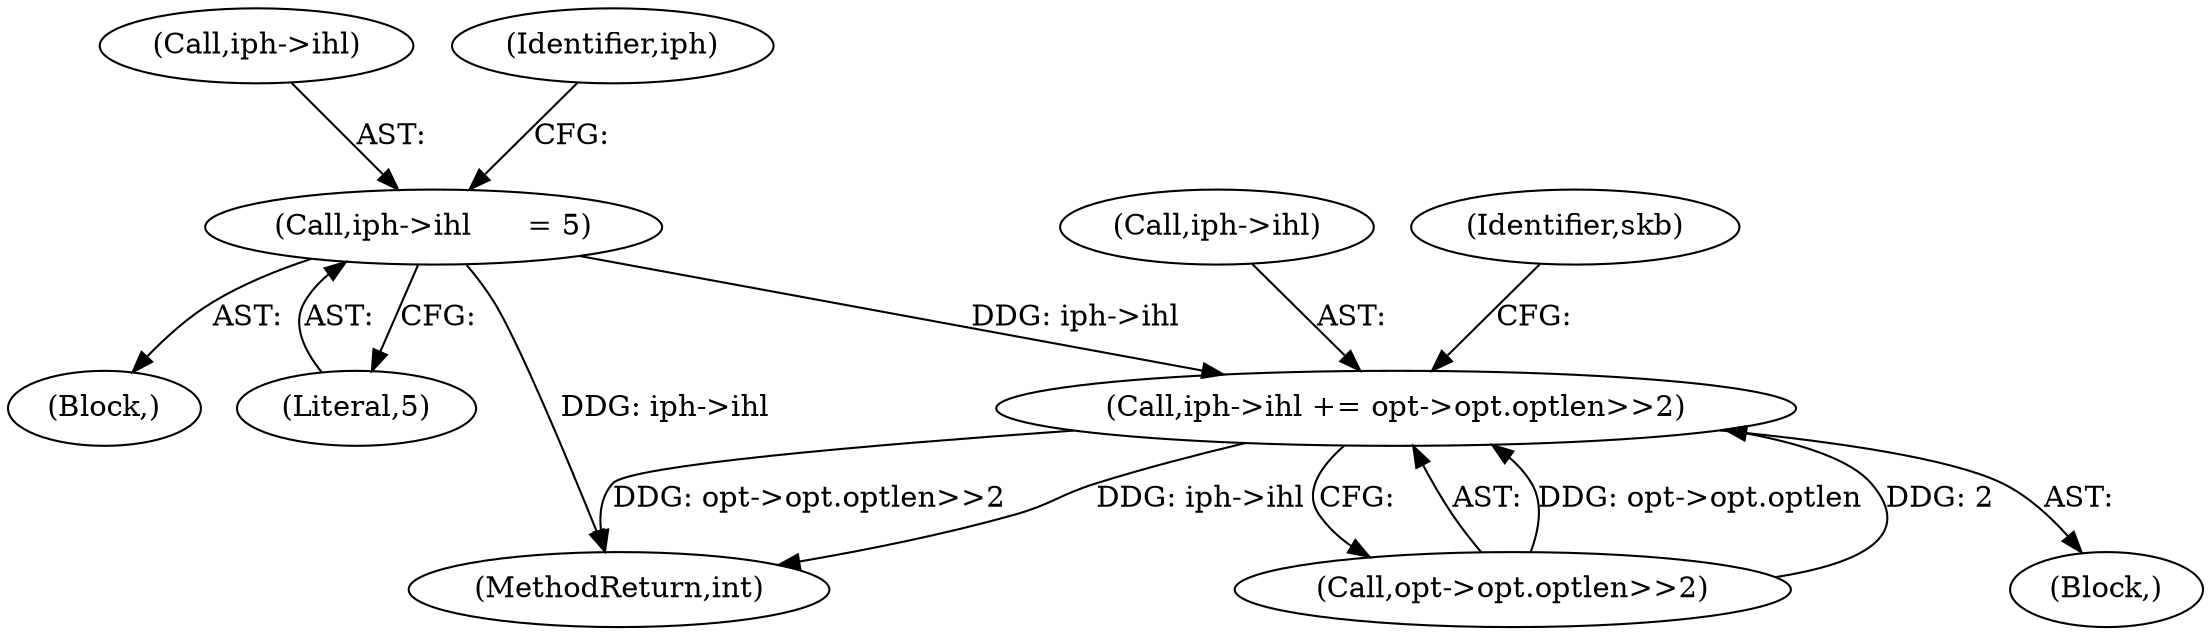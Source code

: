 digraph "0_linux_f6d8bd051c391c1c0458a30b2a7abcd939329259_21@pointer" {
"1000144" [label="(Call,iph->ihl      = 5)"];
"1000222" [label="(Call,iph->ihl += opt->opt.optlen>>2)"];
"1000234" [label="(Identifier,skb)"];
"1000148" [label="(Literal,5)"];
"1000221" [label="(Block,)"];
"1000259" [label="(MethodReturn,int)"];
"1000226" [label="(Call,opt->opt.optlen>>2)"];
"1000145" [label="(Call,iph->ihl)"];
"1000223" [label="(Call,iph->ihl)"];
"1000151" [label="(Identifier,iph)"];
"1000108" [label="(Block,)"];
"1000222" [label="(Call,iph->ihl += opt->opt.optlen>>2)"];
"1000144" [label="(Call,iph->ihl      = 5)"];
"1000144" -> "1000108"  [label="AST: "];
"1000144" -> "1000148"  [label="CFG: "];
"1000145" -> "1000144"  [label="AST: "];
"1000148" -> "1000144"  [label="AST: "];
"1000151" -> "1000144"  [label="CFG: "];
"1000144" -> "1000259"  [label="DDG: iph->ihl"];
"1000144" -> "1000222"  [label="DDG: iph->ihl"];
"1000222" -> "1000221"  [label="AST: "];
"1000222" -> "1000226"  [label="CFG: "];
"1000223" -> "1000222"  [label="AST: "];
"1000226" -> "1000222"  [label="AST: "];
"1000234" -> "1000222"  [label="CFG: "];
"1000222" -> "1000259"  [label="DDG: iph->ihl"];
"1000222" -> "1000259"  [label="DDG: opt->opt.optlen>>2"];
"1000226" -> "1000222"  [label="DDG: opt->opt.optlen"];
"1000226" -> "1000222"  [label="DDG: 2"];
}
